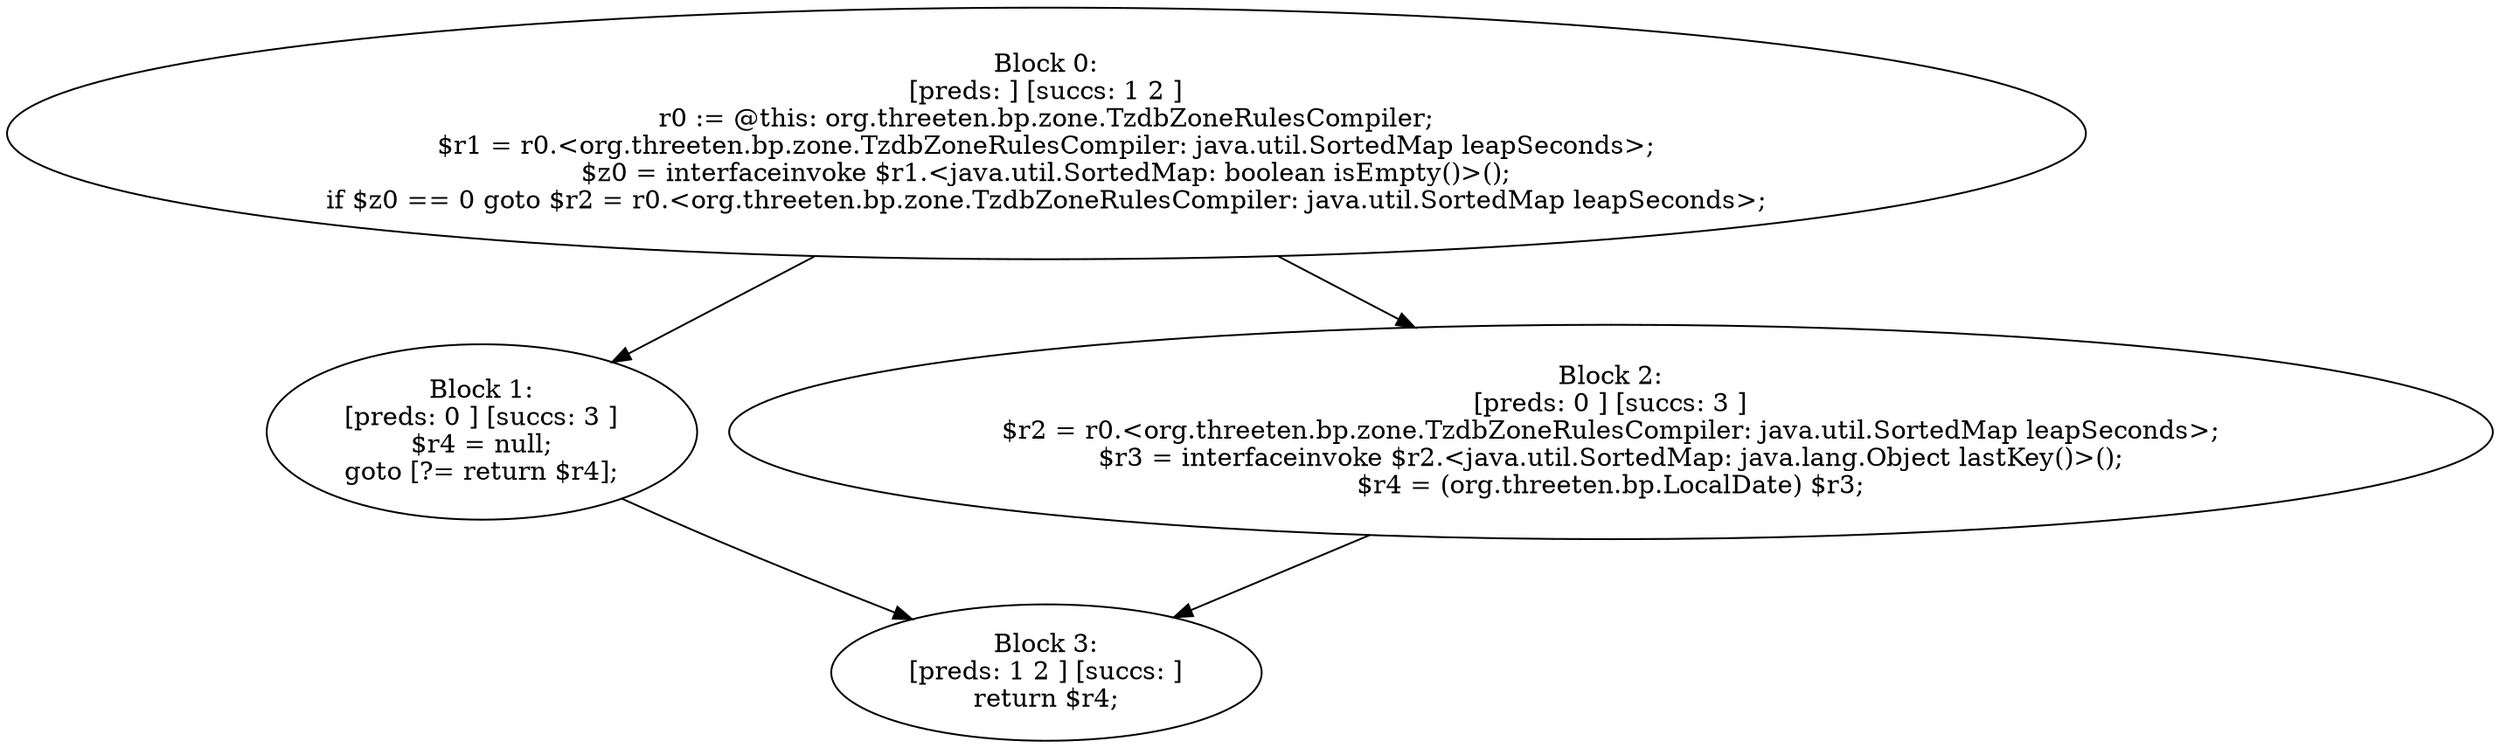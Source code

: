 digraph "unitGraph" {
    "Block 0:
[preds: ] [succs: 1 2 ]
r0 := @this: org.threeten.bp.zone.TzdbZoneRulesCompiler;
$r1 = r0.<org.threeten.bp.zone.TzdbZoneRulesCompiler: java.util.SortedMap leapSeconds>;
$z0 = interfaceinvoke $r1.<java.util.SortedMap: boolean isEmpty()>();
if $z0 == 0 goto $r2 = r0.<org.threeten.bp.zone.TzdbZoneRulesCompiler: java.util.SortedMap leapSeconds>;
"
    "Block 1:
[preds: 0 ] [succs: 3 ]
$r4 = null;
goto [?= return $r4];
"
    "Block 2:
[preds: 0 ] [succs: 3 ]
$r2 = r0.<org.threeten.bp.zone.TzdbZoneRulesCompiler: java.util.SortedMap leapSeconds>;
$r3 = interfaceinvoke $r2.<java.util.SortedMap: java.lang.Object lastKey()>();
$r4 = (org.threeten.bp.LocalDate) $r3;
"
    "Block 3:
[preds: 1 2 ] [succs: ]
return $r4;
"
    "Block 0:
[preds: ] [succs: 1 2 ]
r0 := @this: org.threeten.bp.zone.TzdbZoneRulesCompiler;
$r1 = r0.<org.threeten.bp.zone.TzdbZoneRulesCompiler: java.util.SortedMap leapSeconds>;
$z0 = interfaceinvoke $r1.<java.util.SortedMap: boolean isEmpty()>();
if $z0 == 0 goto $r2 = r0.<org.threeten.bp.zone.TzdbZoneRulesCompiler: java.util.SortedMap leapSeconds>;
"->"Block 1:
[preds: 0 ] [succs: 3 ]
$r4 = null;
goto [?= return $r4];
";
    "Block 0:
[preds: ] [succs: 1 2 ]
r0 := @this: org.threeten.bp.zone.TzdbZoneRulesCompiler;
$r1 = r0.<org.threeten.bp.zone.TzdbZoneRulesCompiler: java.util.SortedMap leapSeconds>;
$z0 = interfaceinvoke $r1.<java.util.SortedMap: boolean isEmpty()>();
if $z0 == 0 goto $r2 = r0.<org.threeten.bp.zone.TzdbZoneRulesCompiler: java.util.SortedMap leapSeconds>;
"->"Block 2:
[preds: 0 ] [succs: 3 ]
$r2 = r0.<org.threeten.bp.zone.TzdbZoneRulesCompiler: java.util.SortedMap leapSeconds>;
$r3 = interfaceinvoke $r2.<java.util.SortedMap: java.lang.Object lastKey()>();
$r4 = (org.threeten.bp.LocalDate) $r3;
";
    "Block 1:
[preds: 0 ] [succs: 3 ]
$r4 = null;
goto [?= return $r4];
"->"Block 3:
[preds: 1 2 ] [succs: ]
return $r4;
";
    "Block 2:
[preds: 0 ] [succs: 3 ]
$r2 = r0.<org.threeten.bp.zone.TzdbZoneRulesCompiler: java.util.SortedMap leapSeconds>;
$r3 = interfaceinvoke $r2.<java.util.SortedMap: java.lang.Object lastKey()>();
$r4 = (org.threeten.bp.LocalDate) $r3;
"->"Block 3:
[preds: 1 2 ] [succs: ]
return $r4;
";
}
